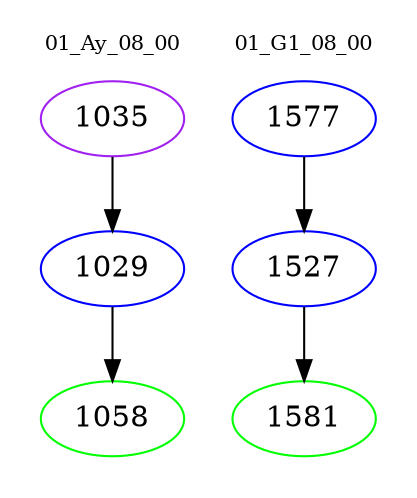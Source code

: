 digraph{
subgraph cluster_0 {
color = white
label = "01_Ay_08_00";
fontsize=10;
T0_1035 [label="1035", color="purple"]
T0_1035 -> T0_1029 [color="black"]
T0_1029 [label="1029", color="blue"]
T0_1029 -> T0_1058 [color="black"]
T0_1058 [label="1058", color="green"]
}
subgraph cluster_1 {
color = white
label = "01_G1_08_00";
fontsize=10;
T1_1577 [label="1577", color="blue"]
T1_1577 -> T1_1527 [color="black"]
T1_1527 [label="1527", color="blue"]
T1_1527 -> T1_1581 [color="black"]
T1_1581 [label="1581", color="green"]
}
}
